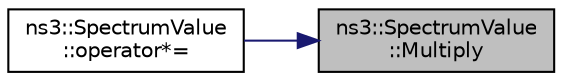 digraph "ns3::SpectrumValue::Multiply"
{
 // LATEX_PDF_SIZE
  edge [fontname="Helvetica",fontsize="10",labelfontname="Helvetica",labelfontsize="10"];
  node [fontname="Helvetica",fontsize="10",shape=record];
  rankdir="RL";
  Node1 [label="ns3::SpectrumValue\l::Multiply",height=0.2,width=0.4,color="black", fillcolor="grey75", style="filled", fontcolor="black",tooltip="Multiplies for a SpectrumValue (element to element multiplication)"];
  Node1 -> Node2 [dir="back",color="midnightblue",fontsize="10",style="solid",fontname="Helvetica"];
  Node2 [label="ns3::SpectrumValue\l::operator*=",height=0.2,width=0.4,color="black", fillcolor="white", style="filled",URL="$classns3_1_1_spectrum_value.html#ab7ad25a1b095cc05997de52b2768b1bf",tooltip="Multiply *this by the Right Hand Side of the operator, component by component."];
}
